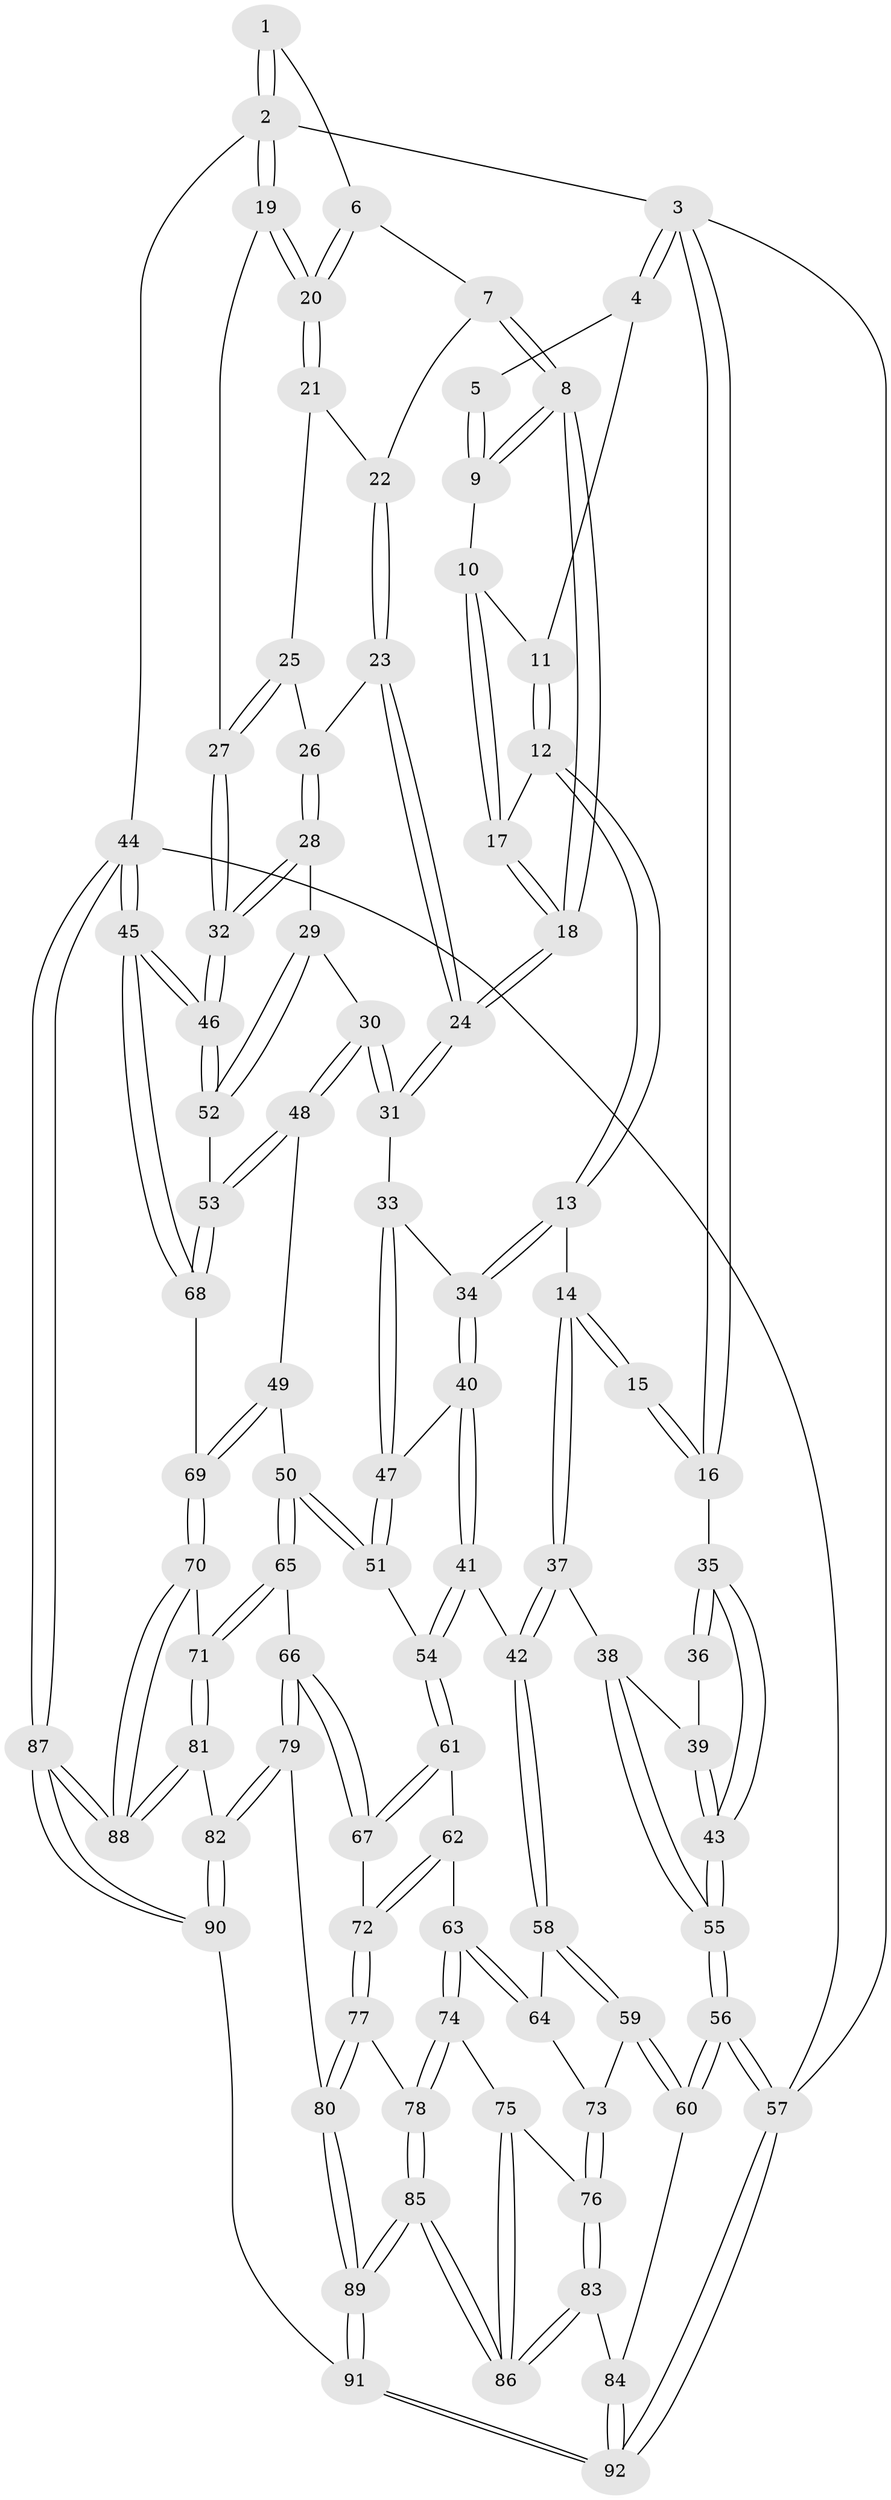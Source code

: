 // coarse degree distribution, {2: 0.13636363636363635, 4: 0.12121212121212122, 3: 0.6818181818181818, 6: 0.015151515151515152, 5: 0.045454545454545456}
// Generated by graph-tools (version 1.1) at 2025/54/03/04/25 22:54:43]
// undirected, 92 vertices, 227 edges
graph export_dot {
  node [color=gray90,style=filled];
  1 [pos="+0.8397894114675237+0"];
  2 [pos="+1+0"];
  3 [pos="+0+0"];
  4 [pos="+0.2181900028655354+0"];
  5 [pos="+0.6178311874674193+0"];
  6 [pos="+0.8337370952306624+0.09436815876944797"];
  7 [pos="+0.8234926417594816+0.10510985044913394"];
  8 [pos="+0.6631783587769327+0.16305410436944023"];
  9 [pos="+0.614592970241058+0.06196487894453268"];
  10 [pos="+0.5827431931617777+0.06538330110347244"];
  11 [pos="+0.2725501622389303+0"];
  12 [pos="+0.29515377091538425+0.15479699257233182"];
  13 [pos="+0.2803695545469224+0.20609419938419687"];
  14 [pos="+0.23616603553242196+0.25573573175878667"];
  15 [pos="+0.1314717681039672+0.23291600059702547"];
  16 [pos="+0+0"];
  17 [pos="+0.315324178950177+0.1526931184900596"];
  18 [pos="+0.6542248573446424+0.20055247313788713"];
  19 [pos="+1+0.09221437780016699"];
  20 [pos="+1+0.09489465962357697"];
  21 [pos="+0.8769986474085295+0.1899016714734821"];
  22 [pos="+0.8557918907627065+0.16588717231148858"];
  23 [pos="+0.8293534499119234+0.264868319899982"];
  24 [pos="+0.6526869899902991+0.2840577472534504"];
  25 [pos="+0.9101824516026669+0.23421201492618982"];
  26 [pos="+0.8832311506429534+0.2767020274909617"];
  27 [pos="+1+0.15423573479276725"];
  28 [pos="+0.919770873455033+0.41582192406221624"];
  29 [pos="+0.8797913398875551+0.4278197430780263"];
  30 [pos="+0.7545997105457125+0.42282423586942397"];
  31 [pos="+0.6368176011156784+0.3429486774426176"];
  32 [pos="+1+0.44475357445856756"];
  33 [pos="+0.6100109003789927+0.35917803672543996"];
  34 [pos="+0.5431881626599866+0.3444418831969329"];
  35 [pos="+0+0.30825583369237947"];
  36 [pos="+0.07741847032550653+0.2589865183083645"];
  37 [pos="+0.21936437752822635+0.45371537705660997"];
  38 [pos="+0.18507784513337106+0.4531401287553855"];
  39 [pos="+0+0.3903088033515993"];
  40 [pos="+0.28917449423017005+0.4601632781768792"];
  41 [pos="+0.2776514261159455+0.46318098830570986"];
  42 [pos="+0.22238768957468835+0.4590892259631897"];
  43 [pos="+0+0.38873634413750036"];
  44 [pos="+1+1"];
  45 [pos="+1+0.7911099760873703"];
  46 [pos="+1+0.5084959875219272"];
  47 [pos="+0.566409362506305+0.4632686409663966"];
  48 [pos="+0.75329847285043+0.5259063642543989"];
  49 [pos="+0.6538564360375885+0.6258915405882561"];
  50 [pos="+0.606112215801842+0.6124971194265865"];
  51 [pos="+0.5456154399927994+0.5583294997458792"];
  52 [pos="+0.8601664171044068+0.6220184239305045"];
  53 [pos="+0.8348762286747087+0.6507122785901539"];
  54 [pos="+0.503699999906944+0.5808834256751586"];
  55 [pos="+0+0.6152453351519795"];
  56 [pos="+0+0.7671423458594171"];
  57 [pos="+0+1"];
  58 [pos="+0.2200938834101347+0.5214665339503936"];
  59 [pos="+0+0.707714590512678"];
  60 [pos="+0+0.769495762144328"];
  61 [pos="+0.47060830611916415+0.6254229177098788"];
  62 [pos="+0.3864370332362571+0.6505173520036176"];
  63 [pos="+0.2788859482547897+0.643299683297413"];
  64 [pos="+0.255720105448175+0.6212900403996799"];
  65 [pos="+0.5710767937712738+0.777557125550352"];
  66 [pos="+0.5450248105913774+0.7822257622631592"];
  67 [pos="+0.47960852236864493+0.6763697624345071"];
  68 [pos="+0.8130746855330274+0.7495441505070698"];
  69 [pos="+0.7948158478412091+0.7615113680866379"];
  70 [pos="+0.7915234713023332+0.7672776571697651"];
  71 [pos="+0.6911417207915511+0.8221537450778795"];
  72 [pos="+0.4126332426965672+0.778017754443042"];
  73 [pos="+0.1833512313333467+0.698230586226015"];
  74 [pos="+0.305426483323939+0.7909441107186661"];
  75 [pos="+0.29873671060708384+0.7936913290852287"];
  76 [pos="+0.15753478973058405+0.8139753097640664"];
  77 [pos="+0.3996932028453126+0.8515340216082471"];
  78 [pos="+0.3445608268264181+0.8174126033687028"];
  79 [pos="+0.4646933649097767+0.8506200329028908"];
  80 [pos="+0.40645306817977067+0.8604154192009172"];
  81 [pos="+0.6641129558165537+0.895484756187427"];
  82 [pos="+0.6069046541623041+0.9664670851593818"];
  83 [pos="+0.12750351592768752+0.8389296435608066"];
  84 [pos="+0+0.8317290078337628"];
  85 [pos="+0.20685383224285286+0.942539400482215"];
  86 [pos="+0.20518898934668323+0.9386158457201541"];
  87 [pos="+1+1"];
  88 [pos="+0.9007063778516154+1"];
  89 [pos="+0.30389988153225445+1"];
  90 [pos="+0.5772479566561708+1"];
  91 [pos="+0.303257470541731+1"];
  92 [pos="+0.2482718204324452+1"];
  1 -- 2;
  1 -- 2;
  1 -- 6;
  2 -- 3;
  2 -- 19;
  2 -- 19;
  2 -- 44;
  3 -- 4;
  3 -- 4;
  3 -- 16;
  3 -- 16;
  3 -- 57;
  4 -- 5;
  4 -- 11;
  5 -- 9;
  5 -- 9;
  6 -- 7;
  6 -- 20;
  6 -- 20;
  7 -- 8;
  7 -- 8;
  7 -- 22;
  8 -- 9;
  8 -- 9;
  8 -- 18;
  8 -- 18;
  9 -- 10;
  10 -- 11;
  10 -- 17;
  10 -- 17;
  11 -- 12;
  11 -- 12;
  12 -- 13;
  12 -- 13;
  12 -- 17;
  13 -- 14;
  13 -- 34;
  13 -- 34;
  14 -- 15;
  14 -- 15;
  14 -- 37;
  14 -- 37;
  15 -- 16;
  15 -- 16;
  16 -- 35;
  17 -- 18;
  17 -- 18;
  18 -- 24;
  18 -- 24;
  19 -- 20;
  19 -- 20;
  19 -- 27;
  20 -- 21;
  20 -- 21;
  21 -- 22;
  21 -- 25;
  22 -- 23;
  22 -- 23;
  23 -- 24;
  23 -- 24;
  23 -- 26;
  24 -- 31;
  24 -- 31;
  25 -- 26;
  25 -- 27;
  25 -- 27;
  26 -- 28;
  26 -- 28;
  27 -- 32;
  27 -- 32;
  28 -- 29;
  28 -- 32;
  28 -- 32;
  29 -- 30;
  29 -- 52;
  29 -- 52;
  30 -- 31;
  30 -- 31;
  30 -- 48;
  30 -- 48;
  31 -- 33;
  32 -- 46;
  32 -- 46;
  33 -- 34;
  33 -- 47;
  33 -- 47;
  34 -- 40;
  34 -- 40;
  35 -- 36;
  35 -- 36;
  35 -- 43;
  35 -- 43;
  36 -- 39;
  37 -- 38;
  37 -- 42;
  37 -- 42;
  38 -- 39;
  38 -- 55;
  38 -- 55;
  39 -- 43;
  39 -- 43;
  40 -- 41;
  40 -- 41;
  40 -- 47;
  41 -- 42;
  41 -- 54;
  41 -- 54;
  42 -- 58;
  42 -- 58;
  43 -- 55;
  43 -- 55;
  44 -- 45;
  44 -- 45;
  44 -- 87;
  44 -- 87;
  44 -- 57;
  45 -- 46;
  45 -- 46;
  45 -- 68;
  45 -- 68;
  46 -- 52;
  46 -- 52;
  47 -- 51;
  47 -- 51;
  48 -- 49;
  48 -- 53;
  48 -- 53;
  49 -- 50;
  49 -- 69;
  49 -- 69;
  50 -- 51;
  50 -- 51;
  50 -- 65;
  50 -- 65;
  51 -- 54;
  52 -- 53;
  53 -- 68;
  53 -- 68;
  54 -- 61;
  54 -- 61;
  55 -- 56;
  55 -- 56;
  56 -- 57;
  56 -- 57;
  56 -- 60;
  56 -- 60;
  57 -- 92;
  57 -- 92;
  58 -- 59;
  58 -- 59;
  58 -- 64;
  59 -- 60;
  59 -- 60;
  59 -- 73;
  60 -- 84;
  61 -- 62;
  61 -- 67;
  61 -- 67;
  62 -- 63;
  62 -- 72;
  62 -- 72;
  63 -- 64;
  63 -- 64;
  63 -- 74;
  63 -- 74;
  64 -- 73;
  65 -- 66;
  65 -- 71;
  65 -- 71;
  66 -- 67;
  66 -- 67;
  66 -- 79;
  66 -- 79;
  67 -- 72;
  68 -- 69;
  69 -- 70;
  69 -- 70;
  70 -- 71;
  70 -- 88;
  70 -- 88;
  71 -- 81;
  71 -- 81;
  72 -- 77;
  72 -- 77;
  73 -- 76;
  73 -- 76;
  74 -- 75;
  74 -- 78;
  74 -- 78;
  75 -- 76;
  75 -- 86;
  75 -- 86;
  76 -- 83;
  76 -- 83;
  77 -- 78;
  77 -- 80;
  77 -- 80;
  78 -- 85;
  78 -- 85;
  79 -- 80;
  79 -- 82;
  79 -- 82;
  80 -- 89;
  80 -- 89;
  81 -- 82;
  81 -- 88;
  81 -- 88;
  82 -- 90;
  82 -- 90;
  83 -- 84;
  83 -- 86;
  83 -- 86;
  84 -- 92;
  84 -- 92;
  85 -- 86;
  85 -- 86;
  85 -- 89;
  85 -- 89;
  87 -- 88;
  87 -- 88;
  87 -- 90;
  87 -- 90;
  89 -- 91;
  89 -- 91;
  90 -- 91;
  91 -- 92;
  91 -- 92;
}
